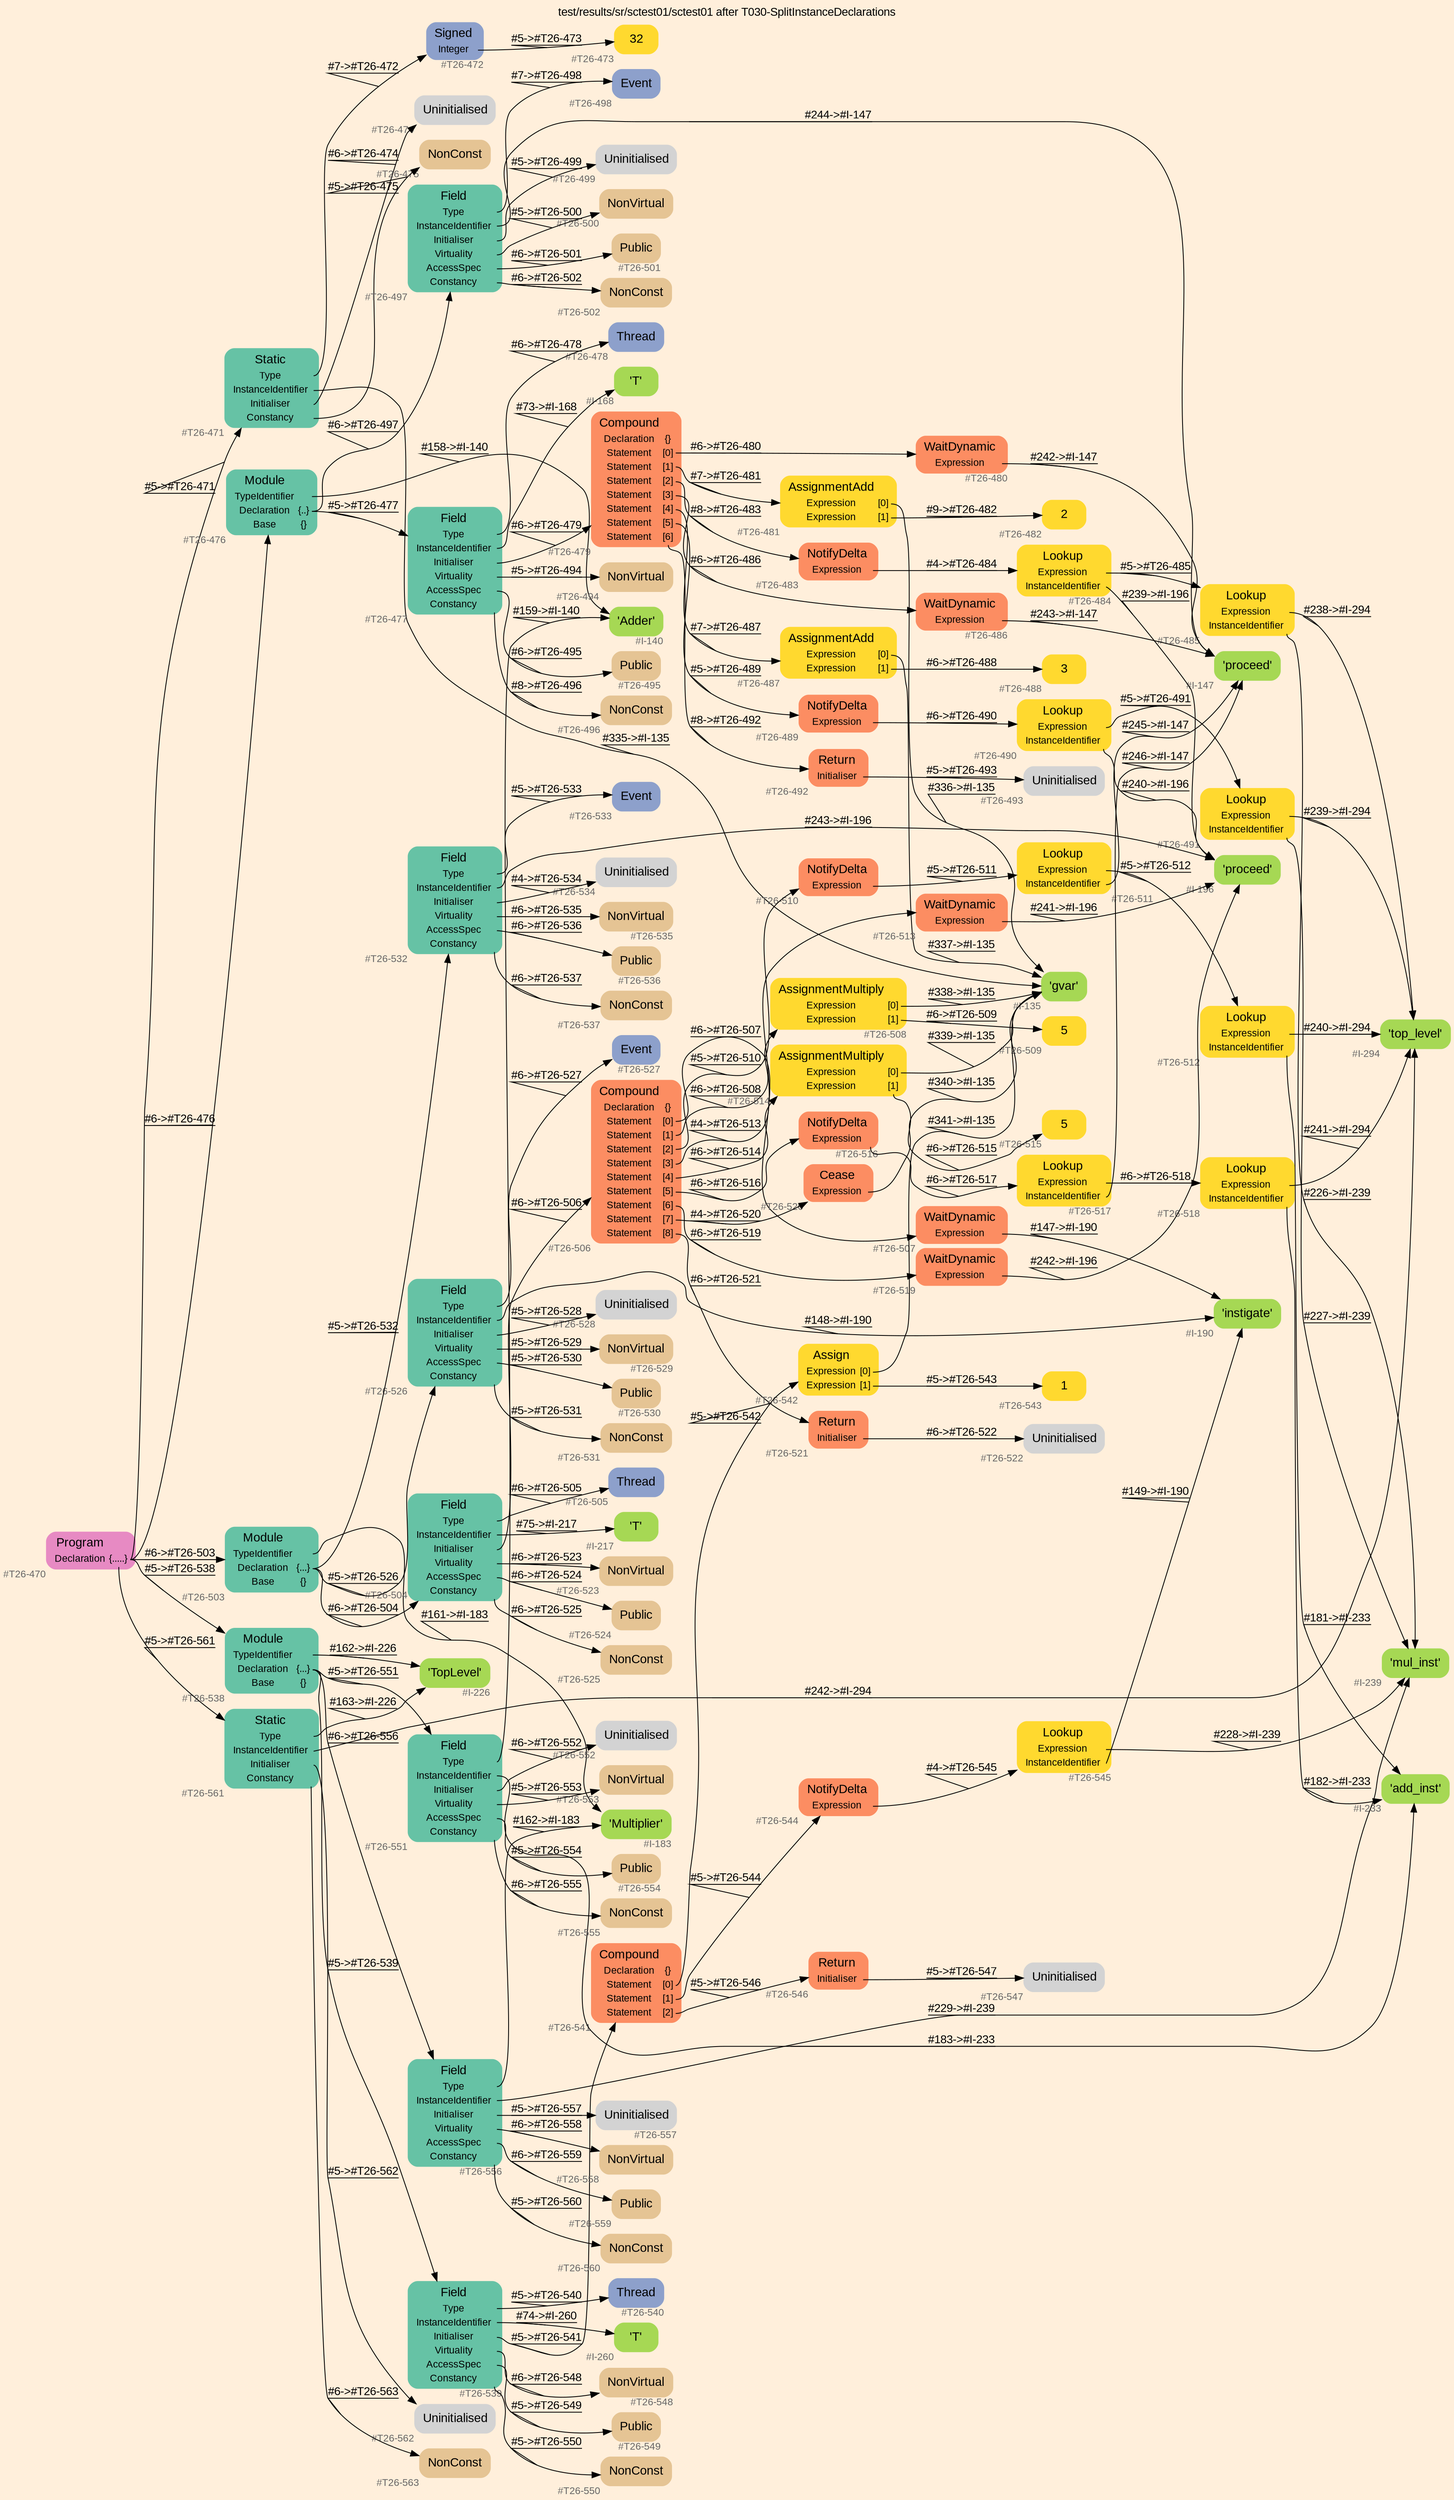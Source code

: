 digraph "test/results/sr/sctest01/sctest01 after T030-SplitInstanceDeclarations" {
label = "test/results/sr/sctest01/sctest01 after T030-SplitInstanceDeclarations"
labelloc = t
graph [
    rankdir = "LR"
    ranksep = 0.3
    bgcolor = antiquewhite1
    color = black
    fontcolor = black
    fontname = "Arial"
];
node [
    fontname = "Arial"
];
edge [
    fontname = "Arial"
];

// -------------------- node figure --------------------
// -------- block #T26-470 ----------
"#T26-470" [
    fillcolor = "/set28/4"
    xlabel = "#T26-470"
    fontsize = "12"
    fontcolor = grey40
    shape = "plaintext"
    label = <<TABLE BORDER="0" CELLBORDER="0" CELLSPACING="0">
     <TR><TD><FONT COLOR="black" POINT-SIZE="15">Program</FONT></TD></TR>
     <TR><TD><FONT COLOR="black" POINT-SIZE="12">Declaration</FONT></TD><TD PORT="port0"><FONT COLOR="black" POINT-SIZE="12">{.....}</FONT></TD></TR>
    </TABLE>>
    style = "rounded,filled"
];

// -------- block #T26-471 ----------
"#T26-471" [
    fillcolor = "/set28/1"
    xlabel = "#T26-471"
    fontsize = "12"
    fontcolor = grey40
    shape = "plaintext"
    label = <<TABLE BORDER="0" CELLBORDER="0" CELLSPACING="0">
     <TR><TD><FONT COLOR="black" POINT-SIZE="15">Static</FONT></TD></TR>
     <TR><TD><FONT COLOR="black" POINT-SIZE="12">Type</FONT></TD><TD PORT="port0"></TD></TR>
     <TR><TD><FONT COLOR="black" POINT-SIZE="12">InstanceIdentifier</FONT></TD><TD PORT="port1"></TD></TR>
     <TR><TD><FONT COLOR="black" POINT-SIZE="12">Initialiser</FONT></TD><TD PORT="port2"></TD></TR>
     <TR><TD><FONT COLOR="black" POINT-SIZE="12">Constancy</FONT></TD><TD PORT="port3"></TD></TR>
    </TABLE>>
    style = "rounded,filled"
];

// -------- block #T26-472 ----------
"#T26-472" [
    fillcolor = "/set28/3"
    xlabel = "#T26-472"
    fontsize = "12"
    fontcolor = grey40
    shape = "plaintext"
    label = <<TABLE BORDER="0" CELLBORDER="0" CELLSPACING="0">
     <TR><TD><FONT COLOR="black" POINT-SIZE="15">Signed</FONT></TD></TR>
     <TR><TD><FONT COLOR="black" POINT-SIZE="12">Integer</FONT></TD><TD PORT="port0"></TD></TR>
    </TABLE>>
    style = "rounded,filled"
];

// -------- block #T26-473 ----------
"#T26-473" [
    fillcolor = "/set28/6"
    xlabel = "#T26-473"
    fontsize = "12"
    fontcolor = grey40
    shape = "plaintext"
    label = <<TABLE BORDER="0" CELLBORDER="0" CELLSPACING="0">
     <TR><TD><FONT COLOR="black" POINT-SIZE="15">32</FONT></TD></TR>
    </TABLE>>
    style = "rounded,filled"
];

// -------- block #I-135 ----------
"#I-135" [
    fillcolor = "/set28/5"
    xlabel = "#I-135"
    fontsize = "12"
    fontcolor = grey40
    shape = "plaintext"
    label = <<TABLE BORDER="0" CELLBORDER="0" CELLSPACING="0">
     <TR><TD><FONT COLOR="black" POINT-SIZE="15">'gvar'</FONT></TD></TR>
    </TABLE>>
    style = "rounded,filled"
];

// -------- block #T26-474 ----------
"#T26-474" [
    xlabel = "#T26-474"
    fontsize = "12"
    fontcolor = grey40
    shape = "plaintext"
    label = <<TABLE BORDER="0" CELLBORDER="0" CELLSPACING="0">
     <TR><TD><FONT COLOR="black" POINT-SIZE="15">Uninitialised</FONT></TD></TR>
    </TABLE>>
    style = "rounded,filled"
];

// -------- block #T26-475 ----------
"#T26-475" [
    fillcolor = "/set28/7"
    xlabel = "#T26-475"
    fontsize = "12"
    fontcolor = grey40
    shape = "plaintext"
    label = <<TABLE BORDER="0" CELLBORDER="0" CELLSPACING="0">
     <TR><TD><FONT COLOR="black" POINT-SIZE="15">NonConst</FONT></TD></TR>
    </TABLE>>
    style = "rounded,filled"
];

// -------- block #T26-476 ----------
"#T26-476" [
    fillcolor = "/set28/1"
    xlabel = "#T26-476"
    fontsize = "12"
    fontcolor = grey40
    shape = "plaintext"
    label = <<TABLE BORDER="0" CELLBORDER="0" CELLSPACING="0">
     <TR><TD><FONT COLOR="black" POINT-SIZE="15">Module</FONT></TD></TR>
     <TR><TD><FONT COLOR="black" POINT-SIZE="12">TypeIdentifier</FONT></TD><TD PORT="port0"></TD></TR>
     <TR><TD><FONT COLOR="black" POINT-SIZE="12">Declaration</FONT></TD><TD PORT="port1"><FONT COLOR="black" POINT-SIZE="12">{..}</FONT></TD></TR>
     <TR><TD><FONT COLOR="black" POINT-SIZE="12">Base</FONT></TD><TD PORT="port2"><FONT COLOR="black" POINT-SIZE="12">{}</FONT></TD></TR>
    </TABLE>>
    style = "rounded,filled"
];

// -------- block #I-140 ----------
"#I-140" [
    fillcolor = "/set28/5"
    xlabel = "#I-140"
    fontsize = "12"
    fontcolor = grey40
    shape = "plaintext"
    label = <<TABLE BORDER="0" CELLBORDER="0" CELLSPACING="0">
     <TR><TD><FONT COLOR="black" POINT-SIZE="15">'Adder'</FONT></TD></TR>
    </TABLE>>
    style = "rounded,filled"
];

// -------- block #T26-477 ----------
"#T26-477" [
    fillcolor = "/set28/1"
    xlabel = "#T26-477"
    fontsize = "12"
    fontcolor = grey40
    shape = "plaintext"
    label = <<TABLE BORDER="0" CELLBORDER="0" CELLSPACING="0">
     <TR><TD><FONT COLOR="black" POINT-SIZE="15">Field</FONT></TD></TR>
     <TR><TD><FONT COLOR="black" POINT-SIZE="12">Type</FONT></TD><TD PORT="port0"></TD></TR>
     <TR><TD><FONT COLOR="black" POINT-SIZE="12">InstanceIdentifier</FONT></TD><TD PORT="port1"></TD></TR>
     <TR><TD><FONT COLOR="black" POINT-SIZE="12">Initialiser</FONT></TD><TD PORT="port2"></TD></TR>
     <TR><TD><FONT COLOR="black" POINT-SIZE="12">Virtuality</FONT></TD><TD PORT="port3"></TD></TR>
     <TR><TD><FONT COLOR="black" POINT-SIZE="12">AccessSpec</FONT></TD><TD PORT="port4"></TD></TR>
     <TR><TD><FONT COLOR="black" POINT-SIZE="12">Constancy</FONT></TD><TD PORT="port5"></TD></TR>
    </TABLE>>
    style = "rounded,filled"
];

// -------- block #T26-478 ----------
"#T26-478" [
    fillcolor = "/set28/3"
    xlabel = "#T26-478"
    fontsize = "12"
    fontcolor = grey40
    shape = "plaintext"
    label = <<TABLE BORDER="0" CELLBORDER="0" CELLSPACING="0">
     <TR><TD><FONT COLOR="black" POINT-SIZE="15">Thread</FONT></TD></TR>
    </TABLE>>
    style = "rounded,filled"
];

// -------- block #I-168 ----------
"#I-168" [
    fillcolor = "/set28/5"
    xlabel = "#I-168"
    fontsize = "12"
    fontcolor = grey40
    shape = "plaintext"
    label = <<TABLE BORDER="0" CELLBORDER="0" CELLSPACING="0">
     <TR><TD><FONT COLOR="black" POINT-SIZE="15">'T'</FONT></TD></TR>
    </TABLE>>
    style = "rounded,filled"
];

// -------- block #T26-479 ----------
"#T26-479" [
    fillcolor = "/set28/2"
    xlabel = "#T26-479"
    fontsize = "12"
    fontcolor = grey40
    shape = "plaintext"
    label = <<TABLE BORDER="0" CELLBORDER="0" CELLSPACING="0">
     <TR><TD><FONT COLOR="black" POINT-SIZE="15">Compound</FONT></TD></TR>
     <TR><TD><FONT COLOR="black" POINT-SIZE="12">Declaration</FONT></TD><TD PORT="port0"><FONT COLOR="black" POINT-SIZE="12">{}</FONT></TD></TR>
     <TR><TD><FONT COLOR="black" POINT-SIZE="12">Statement</FONT></TD><TD PORT="port1"><FONT COLOR="black" POINT-SIZE="12">[0]</FONT></TD></TR>
     <TR><TD><FONT COLOR="black" POINT-SIZE="12">Statement</FONT></TD><TD PORT="port2"><FONT COLOR="black" POINT-SIZE="12">[1]</FONT></TD></TR>
     <TR><TD><FONT COLOR="black" POINT-SIZE="12">Statement</FONT></TD><TD PORT="port3"><FONT COLOR="black" POINT-SIZE="12">[2]</FONT></TD></TR>
     <TR><TD><FONT COLOR="black" POINT-SIZE="12">Statement</FONT></TD><TD PORT="port4"><FONT COLOR="black" POINT-SIZE="12">[3]</FONT></TD></TR>
     <TR><TD><FONT COLOR="black" POINT-SIZE="12">Statement</FONT></TD><TD PORT="port5"><FONT COLOR="black" POINT-SIZE="12">[4]</FONT></TD></TR>
     <TR><TD><FONT COLOR="black" POINT-SIZE="12">Statement</FONT></TD><TD PORT="port6"><FONT COLOR="black" POINT-SIZE="12">[5]</FONT></TD></TR>
     <TR><TD><FONT COLOR="black" POINT-SIZE="12">Statement</FONT></TD><TD PORT="port7"><FONT COLOR="black" POINT-SIZE="12">[6]</FONT></TD></TR>
    </TABLE>>
    style = "rounded,filled"
];

// -------- block #T26-480 ----------
"#T26-480" [
    fillcolor = "/set28/2"
    xlabel = "#T26-480"
    fontsize = "12"
    fontcolor = grey40
    shape = "plaintext"
    label = <<TABLE BORDER="0" CELLBORDER="0" CELLSPACING="0">
     <TR><TD><FONT COLOR="black" POINT-SIZE="15">WaitDynamic</FONT></TD></TR>
     <TR><TD><FONT COLOR="black" POINT-SIZE="12">Expression</FONT></TD><TD PORT="port0"></TD></TR>
    </TABLE>>
    style = "rounded,filled"
];

// -------- block #I-147 ----------
"#I-147" [
    fillcolor = "/set28/5"
    xlabel = "#I-147"
    fontsize = "12"
    fontcolor = grey40
    shape = "plaintext"
    label = <<TABLE BORDER="0" CELLBORDER="0" CELLSPACING="0">
     <TR><TD><FONT COLOR="black" POINT-SIZE="15">'proceed'</FONT></TD></TR>
    </TABLE>>
    style = "rounded,filled"
];

// -------- block #T26-481 ----------
"#T26-481" [
    fillcolor = "/set28/6"
    xlabel = "#T26-481"
    fontsize = "12"
    fontcolor = grey40
    shape = "plaintext"
    label = <<TABLE BORDER="0" CELLBORDER="0" CELLSPACING="0">
     <TR><TD><FONT COLOR="black" POINT-SIZE="15">AssignmentAdd</FONT></TD></TR>
     <TR><TD><FONT COLOR="black" POINT-SIZE="12">Expression</FONT></TD><TD PORT="port0"><FONT COLOR="black" POINT-SIZE="12">[0]</FONT></TD></TR>
     <TR><TD><FONT COLOR="black" POINT-SIZE="12">Expression</FONT></TD><TD PORT="port1"><FONT COLOR="black" POINT-SIZE="12">[1]</FONT></TD></TR>
    </TABLE>>
    style = "rounded,filled"
];

// -------- block #T26-482 ----------
"#T26-482" [
    fillcolor = "/set28/6"
    xlabel = "#T26-482"
    fontsize = "12"
    fontcolor = grey40
    shape = "plaintext"
    label = <<TABLE BORDER="0" CELLBORDER="0" CELLSPACING="0">
     <TR><TD><FONT COLOR="black" POINT-SIZE="15">2</FONT></TD></TR>
    </TABLE>>
    style = "rounded,filled"
];

// -------- block #T26-483 ----------
"#T26-483" [
    fillcolor = "/set28/2"
    xlabel = "#T26-483"
    fontsize = "12"
    fontcolor = grey40
    shape = "plaintext"
    label = <<TABLE BORDER="0" CELLBORDER="0" CELLSPACING="0">
     <TR><TD><FONT COLOR="black" POINT-SIZE="15">NotifyDelta</FONT></TD></TR>
     <TR><TD><FONT COLOR="black" POINT-SIZE="12">Expression</FONT></TD><TD PORT="port0"></TD></TR>
    </TABLE>>
    style = "rounded,filled"
];

// -------- block #T26-484 ----------
"#T26-484" [
    fillcolor = "/set28/6"
    xlabel = "#T26-484"
    fontsize = "12"
    fontcolor = grey40
    shape = "plaintext"
    label = <<TABLE BORDER="0" CELLBORDER="0" CELLSPACING="0">
     <TR><TD><FONT COLOR="black" POINT-SIZE="15">Lookup</FONT></TD></TR>
     <TR><TD><FONT COLOR="black" POINT-SIZE="12">Expression</FONT></TD><TD PORT="port0"></TD></TR>
     <TR><TD><FONT COLOR="black" POINT-SIZE="12">InstanceIdentifier</FONT></TD><TD PORT="port1"></TD></TR>
    </TABLE>>
    style = "rounded,filled"
];

// -------- block #T26-485 ----------
"#T26-485" [
    fillcolor = "/set28/6"
    xlabel = "#T26-485"
    fontsize = "12"
    fontcolor = grey40
    shape = "plaintext"
    label = <<TABLE BORDER="0" CELLBORDER="0" CELLSPACING="0">
     <TR><TD><FONT COLOR="black" POINT-SIZE="15">Lookup</FONT></TD></TR>
     <TR><TD><FONT COLOR="black" POINT-SIZE="12">Expression</FONT></TD><TD PORT="port0"></TD></TR>
     <TR><TD><FONT COLOR="black" POINT-SIZE="12">InstanceIdentifier</FONT></TD><TD PORT="port1"></TD></TR>
    </TABLE>>
    style = "rounded,filled"
];

// -------- block #I-294 ----------
"#I-294" [
    fillcolor = "/set28/5"
    xlabel = "#I-294"
    fontsize = "12"
    fontcolor = grey40
    shape = "plaintext"
    label = <<TABLE BORDER="0" CELLBORDER="0" CELLSPACING="0">
     <TR><TD><FONT COLOR="black" POINT-SIZE="15">'top_level'</FONT></TD></TR>
    </TABLE>>
    style = "rounded,filled"
];

// -------- block #I-239 ----------
"#I-239" [
    fillcolor = "/set28/5"
    xlabel = "#I-239"
    fontsize = "12"
    fontcolor = grey40
    shape = "plaintext"
    label = <<TABLE BORDER="0" CELLBORDER="0" CELLSPACING="0">
     <TR><TD><FONT COLOR="black" POINT-SIZE="15">'mul_inst'</FONT></TD></TR>
    </TABLE>>
    style = "rounded,filled"
];

// -------- block #I-196 ----------
"#I-196" [
    fillcolor = "/set28/5"
    xlabel = "#I-196"
    fontsize = "12"
    fontcolor = grey40
    shape = "plaintext"
    label = <<TABLE BORDER="0" CELLBORDER="0" CELLSPACING="0">
     <TR><TD><FONT COLOR="black" POINT-SIZE="15">'proceed'</FONT></TD></TR>
    </TABLE>>
    style = "rounded,filled"
];

// -------- block #T26-486 ----------
"#T26-486" [
    fillcolor = "/set28/2"
    xlabel = "#T26-486"
    fontsize = "12"
    fontcolor = grey40
    shape = "plaintext"
    label = <<TABLE BORDER="0" CELLBORDER="0" CELLSPACING="0">
     <TR><TD><FONT COLOR="black" POINT-SIZE="15">WaitDynamic</FONT></TD></TR>
     <TR><TD><FONT COLOR="black" POINT-SIZE="12">Expression</FONT></TD><TD PORT="port0"></TD></TR>
    </TABLE>>
    style = "rounded,filled"
];

// -------- block #T26-487 ----------
"#T26-487" [
    fillcolor = "/set28/6"
    xlabel = "#T26-487"
    fontsize = "12"
    fontcolor = grey40
    shape = "plaintext"
    label = <<TABLE BORDER="0" CELLBORDER="0" CELLSPACING="0">
     <TR><TD><FONT COLOR="black" POINT-SIZE="15">AssignmentAdd</FONT></TD></TR>
     <TR><TD><FONT COLOR="black" POINT-SIZE="12">Expression</FONT></TD><TD PORT="port0"><FONT COLOR="black" POINT-SIZE="12">[0]</FONT></TD></TR>
     <TR><TD><FONT COLOR="black" POINT-SIZE="12">Expression</FONT></TD><TD PORT="port1"><FONT COLOR="black" POINT-SIZE="12">[1]</FONT></TD></TR>
    </TABLE>>
    style = "rounded,filled"
];

// -------- block #T26-488 ----------
"#T26-488" [
    fillcolor = "/set28/6"
    xlabel = "#T26-488"
    fontsize = "12"
    fontcolor = grey40
    shape = "plaintext"
    label = <<TABLE BORDER="0" CELLBORDER="0" CELLSPACING="0">
     <TR><TD><FONT COLOR="black" POINT-SIZE="15">3</FONT></TD></TR>
    </TABLE>>
    style = "rounded,filled"
];

// -------- block #T26-489 ----------
"#T26-489" [
    fillcolor = "/set28/2"
    xlabel = "#T26-489"
    fontsize = "12"
    fontcolor = grey40
    shape = "plaintext"
    label = <<TABLE BORDER="0" CELLBORDER="0" CELLSPACING="0">
     <TR><TD><FONT COLOR="black" POINT-SIZE="15">NotifyDelta</FONT></TD></TR>
     <TR><TD><FONT COLOR="black" POINT-SIZE="12">Expression</FONT></TD><TD PORT="port0"></TD></TR>
    </TABLE>>
    style = "rounded,filled"
];

// -------- block #T26-490 ----------
"#T26-490" [
    fillcolor = "/set28/6"
    xlabel = "#T26-490"
    fontsize = "12"
    fontcolor = grey40
    shape = "plaintext"
    label = <<TABLE BORDER="0" CELLBORDER="0" CELLSPACING="0">
     <TR><TD><FONT COLOR="black" POINT-SIZE="15">Lookup</FONT></TD></TR>
     <TR><TD><FONT COLOR="black" POINT-SIZE="12">Expression</FONT></TD><TD PORT="port0"></TD></TR>
     <TR><TD><FONT COLOR="black" POINT-SIZE="12">InstanceIdentifier</FONT></TD><TD PORT="port1"></TD></TR>
    </TABLE>>
    style = "rounded,filled"
];

// -------- block #T26-491 ----------
"#T26-491" [
    fillcolor = "/set28/6"
    xlabel = "#T26-491"
    fontsize = "12"
    fontcolor = grey40
    shape = "plaintext"
    label = <<TABLE BORDER="0" CELLBORDER="0" CELLSPACING="0">
     <TR><TD><FONT COLOR="black" POINT-SIZE="15">Lookup</FONT></TD></TR>
     <TR><TD><FONT COLOR="black" POINT-SIZE="12">Expression</FONT></TD><TD PORT="port0"></TD></TR>
     <TR><TD><FONT COLOR="black" POINT-SIZE="12">InstanceIdentifier</FONT></TD><TD PORT="port1"></TD></TR>
    </TABLE>>
    style = "rounded,filled"
];

// -------- block #T26-492 ----------
"#T26-492" [
    fillcolor = "/set28/2"
    xlabel = "#T26-492"
    fontsize = "12"
    fontcolor = grey40
    shape = "plaintext"
    label = <<TABLE BORDER="0" CELLBORDER="0" CELLSPACING="0">
     <TR><TD><FONT COLOR="black" POINT-SIZE="15">Return</FONT></TD></TR>
     <TR><TD><FONT COLOR="black" POINT-SIZE="12">Initialiser</FONT></TD><TD PORT="port0"></TD></TR>
    </TABLE>>
    style = "rounded,filled"
];

// -------- block #T26-493 ----------
"#T26-493" [
    xlabel = "#T26-493"
    fontsize = "12"
    fontcolor = grey40
    shape = "plaintext"
    label = <<TABLE BORDER="0" CELLBORDER="0" CELLSPACING="0">
     <TR><TD><FONT COLOR="black" POINT-SIZE="15">Uninitialised</FONT></TD></TR>
    </TABLE>>
    style = "rounded,filled"
];

// -------- block #T26-494 ----------
"#T26-494" [
    fillcolor = "/set28/7"
    xlabel = "#T26-494"
    fontsize = "12"
    fontcolor = grey40
    shape = "plaintext"
    label = <<TABLE BORDER="0" CELLBORDER="0" CELLSPACING="0">
     <TR><TD><FONT COLOR="black" POINT-SIZE="15">NonVirtual</FONT></TD></TR>
    </TABLE>>
    style = "rounded,filled"
];

// -------- block #T26-495 ----------
"#T26-495" [
    fillcolor = "/set28/7"
    xlabel = "#T26-495"
    fontsize = "12"
    fontcolor = grey40
    shape = "plaintext"
    label = <<TABLE BORDER="0" CELLBORDER="0" CELLSPACING="0">
     <TR><TD><FONT COLOR="black" POINT-SIZE="15">Public</FONT></TD></TR>
    </TABLE>>
    style = "rounded,filled"
];

// -------- block #T26-496 ----------
"#T26-496" [
    fillcolor = "/set28/7"
    xlabel = "#T26-496"
    fontsize = "12"
    fontcolor = grey40
    shape = "plaintext"
    label = <<TABLE BORDER="0" CELLBORDER="0" CELLSPACING="0">
     <TR><TD><FONT COLOR="black" POINT-SIZE="15">NonConst</FONT></TD></TR>
    </TABLE>>
    style = "rounded,filled"
];

// -------- block #T26-497 ----------
"#T26-497" [
    fillcolor = "/set28/1"
    xlabel = "#T26-497"
    fontsize = "12"
    fontcolor = grey40
    shape = "plaintext"
    label = <<TABLE BORDER="0" CELLBORDER="0" CELLSPACING="0">
     <TR><TD><FONT COLOR="black" POINT-SIZE="15">Field</FONT></TD></TR>
     <TR><TD><FONT COLOR="black" POINT-SIZE="12">Type</FONT></TD><TD PORT="port0"></TD></TR>
     <TR><TD><FONT COLOR="black" POINT-SIZE="12">InstanceIdentifier</FONT></TD><TD PORT="port1"></TD></TR>
     <TR><TD><FONT COLOR="black" POINT-SIZE="12">Initialiser</FONT></TD><TD PORT="port2"></TD></TR>
     <TR><TD><FONT COLOR="black" POINT-SIZE="12">Virtuality</FONT></TD><TD PORT="port3"></TD></TR>
     <TR><TD><FONT COLOR="black" POINT-SIZE="12">AccessSpec</FONT></TD><TD PORT="port4"></TD></TR>
     <TR><TD><FONT COLOR="black" POINT-SIZE="12">Constancy</FONT></TD><TD PORT="port5"></TD></TR>
    </TABLE>>
    style = "rounded,filled"
];

// -------- block #T26-498 ----------
"#T26-498" [
    fillcolor = "/set28/3"
    xlabel = "#T26-498"
    fontsize = "12"
    fontcolor = grey40
    shape = "plaintext"
    label = <<TABLE BORDER="0" CELLBORDER="0" CELLSPACING="0">
     <TR><TD><FONT COLOR="black" POINT-SIZE="15">Event</FONT></TD></TR>
    </TABLE>>
    style = "rounded,filled"
];

// -------- block #T26-499 ----------
"#T26-499" [
    xlabel = "#T26-499"
    fontsize = "12"
    fontcolor = grey40
    shape = "plaintext"
    label = <<TABLE BORDER="0" CELLBORDER="0" CELLSPACING="0">
     <TR><TD><FONT COLOR="black" POINT-SIZE="15">Uninitialised</FONT></TD></TR>
    </TABLE>>
    style = "rounded,filled"
];

// -------- block #T26-500 ----------
"#T26-500" [
    fillcolor = "/set28/7"
    xlabel = "#T26-500"
    fontsize = "12"
    fontcolor = grey40
    shape = "plaintext"
    label = <<TABLE BORDER="0" CELLBORDER="0" CELLSPACING="0">
     <TR><TD><FONT COLOR="black" POINT-SIZE="15">NonVirtual</FONT></TD></TR>
    </TABLE>>
    style = "rounded,filled"
];

// -------- block #T26-501 ----------
"#T26-501" [
    fillcolor = "/set28/7"
    xlabel = "#T26-501"
    fontsize = "12"
    fontcolor = grey40
    shape = "plaintext"
    label = <<TABLE BORDER="0" CELLBORDER="0" CELLSPACING="0">
     <TR><TD><FONT COLOR="black" POINT-SIZE="15">Public</FONT></TD></TR>
    </TABLE>>
    style = "rounded,filled"
];

// -------- block #T26-502 ----------
"#T26-502" [
    fillcolor = "/set28/7"
    xlabel = "#T26-502"
    fontsize = "12"
    fontcolor = grey40
    shape = "plaintext"
    label = <<TABLE BORDER="0" CELLBORDER="0" CELLSPACING="0">
     <TR><TD><FONT COLOR="black" POINT-SIZE="15">NonConst</FONT></TD></TR>
    </TABLE>>
    style = "rounded,filled"
];

// -------- block #T26-503 ----------
"#T26-503" [
    fillcolor = "/set28/1"
    xlabel = "#T26-503"
    fontsize = "12"
    fontcolor = grey40
    shape = "plaintext"
    label = <<TABLE BORDER="0" CELLBORDER="0" CELLSPACING="0">
     <TR><TD><FONT COLOR="black" POINT-SIZE="15">Module</FONT></TD></TR>
     <TR><TD><FONT COLOR="black" POINT-SIZE="12">TypeIdentifier</FONT></TD><TD PORT="port0"></TD></TR>
     <TR><TD><FONT COLOR="black" POINT-SIZE="12">Declaration</FONT></TD><TD PORT="port1"><FONT COLOR="black" POINT-SIZE="12">{...}</FONT></TD></TR>
     <TR><TD><FONT COLOR="black" POINT-SIZE="12">Base</FONT></TD><TD PORT="port2"><FONT COLOR="black" POINT-SIZE="12">{}</FONT></TD></TR>
    </TABLE>>
    style = "rounded,filled"
];

// -------- block #I-183 ----------
"#I-183" [
    fillcolor = "/set28/5"
    xlabel = "#I-183"
    fontsize = "12"
    fontcolor = grey40
    shape = "plaintext"
    label = <<TABLE BORDER="0" CELLBORDER="0" CELLSPACING="0">
     <TR><TD><FONT COLOR="black" POINT-SIZE="15">'Multiplier'</FONT></TD></TR>
    </TABLE>>
    style = "rounded,filled"
];

// -------- block #T26-504 ----------
"#T26-504" [
    fillcolor = "/set28/1"
    xlabel = "#T26-504"
    fontsize = "12"
    fontcolor = grey40
    shape = "plaintext"
    label = <<TABLE BORDER="0" CELLBORDER="0" CELLSPACING="0">
     <TR><TD><FONT COLOR="black" POINT-SIZE="15">Field</FONT></TD></TR>
     <TR><TD><FONT COLOR="black" POINT-SIZE="12">Type</FONT></TD><TD PORT="port0"></TD></TR>
     <TR><TD><FONT COLOR="black" POINT-SIZE="12">InstanceIdentifier</FONT></TD><TD PORT="port1"></TD></TR>
     <TR><TD><FONT COLOR="black" POINT-SIZE="12">Initialiser</FONT></TD><TD PORT="port2"></TD></TR>
     <TR><TD><FONT COLOR="black" POINT-SIZE="12">Virtuality</FONT></TD><TD PORT="port3"></TD></TR>
     <TR><TD><FONT COLOR="black" POINT-SIZE="12">AccessSpec</FONT></TD><TD PORT="port4"></TD></TR>
     <TR><TD><FONT COLOR="black" POINT-SIZE="12">Constancy</FONT></TD><TD PORT="port5"></TD></TR>
    </TABLE>>
    style = "rounded,filled"
];

// -------- block #T26-505 ----------
"#T26-505" [
    fillcolor = "/set28/3"
    xlabel = "#T26-505"
    fontsize = "12"
    fontcolor = grey40
    shape = "plaintext"
    label = <<TABLE BORDER="0" CELLBORDER="0" CELLSPACING="0">
     <TR><TD><FONT COLOR="black" POINT-SIZE="15">Thread</FONT></TD></TR>
    </TABLE>>
    style = "rounded,filled"
];

// -------- block #I-217 ----------
"#I-217" [
    fillcolor = "/set28/5"
    xlabel = "#I-217"
    fontsize = "12"
    fontcolor = grey40
    shape = "plaintext"
    label = <<TABLE BORDER="0" CELLBORDER="0" CELLSPACING="0">
     <TR><TD><FONT COLOR="black" POINT-SIZE="15">'T'</FONT></TD></TR>
    </TABLE>>
    style = "rounded,filled"
];

// -------- block #T26-506 ----------
"#T26-506" [
    fillcolor = "/set28/2"
    xlabel = "#T26-506"
    fontsize = "12"
    fontcolor = grey40
    shape = "plaintext"
    label = <<TABLE BORDER="0" CELLBORDER="0" CELLSPACING="0">
     <TR><TD><FONT COLOR="black" POINT-SIZE="15">Compound</FONT></TD></TR>
     <TR><TD><FONT COLOR="black" POINT-SIZE="12">Declaration</FONT></TD><TD PORT="port0"><FONT COLOR="black" POINT-SIZE="12">{}</FONT></TD></TR>
     <TR><TD><FONT COLOR="black" POINT-SIZE="12">Statement</FONT></TD><TD PORT="port1"><FONT COLOR="black" POINT-SIZE="12">[0]</FONT></TD></TR>
     <TR><TD><FONT COLOR="black" POINT-SIZE="12">Statement</FONT></TD><TD PORT="port2"><FONT COLOR="black" POINT-SIZE="12">[1]</FONT></TD></TR>
     <TR><TD><FONT COLOR="black" POINT-SIZE="12">Statement</FONT></TD><TD PORT="port3"><FONT COLOR="black" POINT-SIZE="12">[2]</FONT></TD></TR>
     <TR><TD><FONT COLOR="black" POINT-SIZE="12">Statement</FONT></TD><TD PORT="port4"><FONT COLOR="black" POINT-SIZE="12">[3]</FONT></TD></TR>
     <TR><TD><FONT COLOR="black" POINT-SIZE="12">Statement</FONT></TD><TD PORT="port5"><FONT COLOR="black" POINT-SIZE="12">[4]</FONT></TD></TR>
     <TR><TD><FONT COLOR="black" POINT-SIZE="12">Statement</FONT></TD><TD PORT="port6"><FONT COLOR="black" POINT-SIZE="12">[5]</FONT></TD></TR>
     <TR><TD><FONT COLOR="black" POINT-SIZE="12">Statement</FONT></TD><TD PORT="port7"><FONT COLOR="black" POINT-SIZE="12">[6]</FONT></TD></TR>
     <TR><TD><FONT COLOR="black" POINT-SIZE="12">Statement</FONT></TD><TD PORT="port8"><FONT COLOR="black" POINT-SIZE="12">[7]</FONT></TD></TR>
     <TR><TD><FONT COLOR="black" POINT-SIZE="12">Statement</FONT></TD><TD PORT="port9"><FONT COLOR="black" POINT-SIZE="12">[8]</FONT></TD></TR>
    </TABLE>>
    style = "rounded,filled"
];

// -------- block #T26-507 ----------
"#T26-507" [
    fillcolor = "/set28/2"
    xlabel = "#T26-507"
    fontsize = "12"
    fontcolor = grey40
    shape = "plaintext"
    label = <<TABLE BORDER="0" CELLBORDER="0" CELLSPACING="0">
     <TR><TD><FONT COLOR="black" POINT-SIZE="15">WaitDynamic</FONT></TD></TR>
     <TR><TD><FONT COLOR="black" POINT-SIZE="12">Expression</FONT></TD><TD PORT="port0"></TD></TR>
    </TABLE>>
    style = "rounded,filled"
];

// -------- block #I-190 ----------
"#I-190" [
    fillcolor = "/set28/5"
    xlabel = "#I-190"
    fontsize = "12"
    fontcolor = grey40
    shape = "plaintext"
    label = <<TABLE BORDER="0" CELLBORDER="0" CELLSPACING="0">
     <TR><TD><FONT COLOR="black" POINT-SIZE="15">'instigate'</FONT></TD></TR>
    </TABLE>>
    style = "rounded,filled"
];

// -------- block #T26-508 ----------
"#T26-508" [
    fillcolor = "/set28/6"
    xlabel = "#T26-508"
    fontsize = "12"
    fontcolor = grey40
    shape = "plaintext"
    label = <<TABLE BORDER="0" CELLBORDER="0" CELLSPACING="0">
     <TR><TD><FONT COLOR="black" POINT-SIZE="15">AssignmentMultiply</FONT></TD></TR>
     <TR><TD><FONT COLOR="black" POINT-SIZE="12">Expression</FONT></TD><TD PORT="port0"><FONT COLOR="black" POINT-SIZE="12">[0]</FONT></TD></TR>
     <TR><TD><FONT COLOR="black" POINT-SIZE="12">Expression</FONT></TD><TD PORT="port1"><FONT COLOR="black" POINT-SIZE="12">[1]</FONT></TD></TR>
    </TABLE>>
    style = "rounded,filled"
];

// -------- block #T26-509 ----------
"#T26-509" [
    fillcolor = "/set28/6"
    xlabel = "#T26-509"
    fontsize = "12"
    fontcolor = grey40
    shape = "plaintext"
    label = <<TABLE BORDER="0" CELLBORDER="0" CELLSPACING="0">
     <TR><TD><FONT COLOR="black" POINT-SIZE="15">5</FONT></TD></TR>
    </TABLE>>
    style = "rounded,filled"
];

// -------- block #T26-510 ----------
"#T26-510" [
    fillcolor = "/set28/2"
    xlabel = "#T26-510"
    fontsize = "12"
    fontcolor = grey40
    shape = "plaintext"
    label = <<TABLE BORDER="0" CELLBORDER="0" CELLSPACING="0">
     <TR><TD><FONT COLOR="black" POINT-SIZE="15">NotifyDelta</FONT></TD></TR>
     <TR><TD><FONT COLOR="black" POINT-SIZE="12">Expression</FONT></TD><TD PORT="port0"></TD></TR>
    </TABLE>>
    style = "rounded,filled"
];

// -------- block #T26-511 ----------
"#T26-511" [
    fillcolor = "/set28/6"
    xlabel = "#T26-511"
    fontsize = "12"
    fontcolor = grey40
    shape = "plaintext"
    label = <<TABLE BORDER="0" CELLBORDER="0" CELLSPACING="0">
     <TR><TD><FONT COLOR="black" POINT-SIZE="15">Lookup</FONT></TD></TR>
     <TR><TD><FONT COLOR="black" POINT-SIZE="12">Expression</FONT></TD><TD PORT="port0"></TD></TR>
     <TR><TD><FONT COLOR="black" POINT-SIZE="12">InstanceIdentifier</FONT></TD><TD PORT="port1"></TD></TR>
    </TABLE>>
    style = "rounded,filled"
];

// -------- block #T26-512 ----------
"#T26-512" [
    fillcolor = "/set28/6"
    xlabel = "#T26-512"
    fontsize = "12"
    fontcolor = grey40
    shape = "plaintext"
    label = <<TABLE BORDER="0" CELLBORDER="0" CELLSPACING="0">
     <TR><TD><FONT COLOR="black" POINT-SIZE="15">Lookup</FONT></TD></TR>
     <TR><TD><FONT COLOR="black" POINT-SIZE="12">Expression</FONT></TD><TD PORT="port0"></TD></TR>
     <TR><TD><FONT COLOR="black" POINT-SIZE="12">InstanceIdentifier</FONT></TD><TD PORT="port1"></TD></TR>
    </TABLE>>
    style = "rounded,filled"
];

// -------- block #I-233 ----------
"#I-233" [
    fillcolor = "/set28/5"
    xlabel = "#I-233"
    fontsize = "12"
    fontcolor = grey40
    shape = "plaintext"
    label = <<TABLE BORDER="0" CELLBORDER="0" CELLSPACING="0">
     <TR><TD><FONT COLOR="black" POINT-SIZE="15">'add_inst'</FONT></TD></TR>
    </TABLE>>
    style = "rounded,filled"
];

// -------- block #T26-513 ----------
"#T26-513" [
    fillcolor = "/set28/2"
    xlabel = "#T26-513"
    fontsize = "12"
    fontcolor = grey40
    shape = "plaintext"
    label = <<TABLE BORDER="0" CELLBORDER="0" CELLSPACING="0">
     <TR><TD><FONT COLOR="black" POINT-SIZE="15">WaitDynamic</FONT></TD></TR>
     <TR><TD><FONT COLOR="black" POINT-SIZE="12">Expression</FONT></TD><TD PORT="port0"></TD></TR>
    </TABLE>>
    style = "rounded,filled"
];

// -------- block #T26-514 ----------
"#T26-514" [
    fillcolor = "/set28/6"
    xlabel = "#T26-514"
    fontsize = "12"
    fontcolor = grey40
    shape = "plaintext"
    label = <<TABLE BORDER="0" CELLBORDER="0" CELLSPACING="0">
     <TR><TD><FONT COLOR="black" POINT-SIZE="15">AssignmentMultiply</FONT></TD></TR>
     <TR><TD><FONT COLOR="black" POINT-SIZE="12">Expression</FONT></TD><TD PORT="port0"><FONT COLOR="black" POINT-SIZE="12">[0]</FONT></TD></TR>
     <TR><TD><FONT COLOR="black" POINT-SIZE="12">Expression</FONT></TD><TD PORT="port1"><FONT COLOR="black" POINT-SIZE="12">[1]</FONT></TD></TR>
    </TABLE>>
    style = "rounded,filled"
];

// -------- block #T26-515 ----------
"#T26-515" [
    fillcolor = "/set28/6"
    xlabel = "#T26-515"
    fontsize = "12"
    fontcolor = grey40
    shape = "plaintext"
    label = <<TABLE BORDER="0" CELLBORDER="0" CELLSPACING="0">
     <TR><TD><FONT COLOR="black" POINT-SIZE="15">5</FONT></TD></TR>
    </TABLE>>
    style = "rounded,filled"
];

// -------- block #T26-516 ----------
"#T26-516" [
    fillcolor = "/set28/2"
    xlabel = "#T26-516"
    fontsize = "12"
    fontcolor = grey40
    shape = "plaintext"
    label = <<TABLE BORDER="0" CELLBORDER="0" CELLSPACING="0">
     <TR><TD><FONT COLOR="black" POINT-SIZE="15">NotifyDelta</FONT></TD></TR>
     <TR><TD><FONT COLOR="black" POINT-SIZE="12">Expression</FONT></TD><TD PORT="port0"></TD></TR>
    </TABLE>>
    style = "rounded,filled"
];

// -------- block #T26-517 ----------
"#T26-517" [
    fillcolor = "/set28/6"
    xlabel = "#T26-517"
    fontsize = "12"
    fontcolor = grey40
    shape = "plaintext"
    label = <<TABLE BORDER="0" CELLBORDER="0" CELLSPACING="0">
     <TR><TD><FONT COLOR="black" POINT-SIZE="15">Lookup</FONT></TD></TR>
     <TR><TD><FONT COLOR="black" POINT-SIZE="12">Expression</FONT></TD><TD PORT="port0"></TD></TR>
     <TR><TD><FONT COLOR="black" POINT-SIZE="12">InstanceIdentifier</FONT></TD><TD PORT="port1"></TD></TR>
    </TABLE>>
    style = "rounded,filled"
];

// -------- block #T26-518 ----------
"#T26-518" [
    fillcolor = "/set28/6"
    xlabel = "#T26-518"
    fontsize = "12"
    fontcolor = grey40
    shape = "plaintext"
    label = <<TABLE BORDER="0" CELLBORDER="0" CELLSPACING="0">
     <TR><TD><FONT COLOR="black" POINT-SIZE="15">Lookup</FONT></TD></TR>
     <TR><TD><FONT COLOR="black" POINT-SIZE="12">Expression</FONT></TD><TD PORT="port0"></TD></TR>
     <TR><TD><FONT COLOR="black" POINT-SIZE="12">InstanceIdentifier</FONT></TD><TD PORT="port1"></TD></TR>
    </TABLE>>
    style = "rounded,filled"
];

// -------- block #T26-519 ----------
"#T26-519" [
    fillcolor = "/set28/2"
    xlabel = "#T26-519"
    fontsize = "12"
    fontcolor = grey40
    shape = "plaintext"
    label = <<TABLE BORDER="0" CELLBORDER="0" CELLSPACING="0">
     <TR><TD><FONT COLOR="black" POINT-SIZE="15">WaitDynamic</FONT></TD></TR>
     <TR><TD><FONT COLOR="black" POINT-SIZE="12">Expression</FONT></TD><TD PORT="port0"></TD></TR>
    </TABLE>>
    style = "rounded,filled"
];

// -------- block #T26-520 ----------
"#T26-520" [
    fillcolor = "/set28/2"
    xlabel = "#T26-520"
    fontsize = "12"
    fontcolor = grey40
    shape = "plaintext"
    label = <<TABLE BORDER="0" CELLBORDER="0" CELLSPACING="0">
     <TR><TD><FONT COLOR="black" POINT-SIZE="15">Cease</FONT></TD></TR>
     <TR><TD><FONT COLOR="black" POINT-SIZE="12">Expression</FONT></TD><TD PORT="port0"></TD></TR>
    </TABLE>>
    style = "rounded,filled"
];

// -------- block #T26-521 ----------
"#T26-521" [
    fillcolor = "/set28/2"
    xlabel = "#T26-521"
    fontsize = "12"
    fontcolor = grey40
    shape = "plaintext"
    label = <<TABLE BORDER="0" CELLBORDER="0" CELLSPACING="0">
     <TR><TD><FONT COLOR="black" POINT-SIZE="15">Return</FONT></TD></TR>
     <TR><TD><FONT COLOR="black" POINT-SIZE="12">Initialiser</FONT></TD><TD PORT="port0"></TD></TR>
    </TABLE>>
    style = "rounded,filled"
];

// -------- block #T26-522 ----------
"#T26-522" [
    xlabel = "#T26-522"
    fontsize = "12"
    fontcolor = grey40
    shape = "plaintext"
    label = <<TABLE BORDER="0" CELLBORDER="0" CELLSPACING="0">
     <TR><TD><FONT COLOR="black" POINT-SIZE="15">Uninitialised</FONT></TD></TR>
    </TABLE>>
    style = "rounded,filled"
];

// -------- block #T26-523 ----------
"#T26-523" [
    fillcolor = "/set28/7"
    xlabel = "#T26-523"
    fontsize = "12"
    fontcolor = grey40
    shape = "plaintext"
    label = <<TABLE BORDER="0" CELLBORDER="0" CELLSPACING="0">
     <TR><TD><FONT COLOR="black" POINT-SIZE="15">NonVirtual</FONT></TD></TR>
    </TABLE>>
    style = "rounded,filled"
];

// -------- block #T26-524 ----------
"#T26-524" [
    fillcolor = "/set28/7"
    xlabel = "#T26-524"
    fontsize = "12"
    fontcolor = grey40
    shape = "plaintext"
    label = <<TABLE BORDER="0" CELLBORDER="0" CELLSPACING="0">
     <TR><TD><FONT COLOR="black" POINT-SIZE="15">Public</FONT></TD></TR>
    </TABLE>>
    style = "rounded,filled"
];

// -------- block #T26-525 ----------
"#T26-525" [
    fillcolor = "/set28/7"
    xlabel = "#T26-525"
    fontsize = "12"
    fontcolor = grey40
    shape = "plaintext"
    label = <<TABLE BORDER="0" CELLBORDER="0" CELLSPACING="0">
     <TR><TD><FONT COLOR="black" POINT-SIZE="15">NonConst</FONT></TD></TR>
    </TABLE>>
    style = "rounded,filled"
];

// -------- block #T26-526 ----------
"#T26-526" [
    fillcolor = "/set28/1"
    xlabel = "#T26-526"
    fontsize = "12"
    fontcolor = grey40
    shape = "plaintext"
    label = <<TABLE BORDER="0" CELLBORDER="0" CELLSPACING="0">
     <TR><TD><FONT COLOR="black" POINT-SIZE="15">Field</FONT></TD></TR>
     <TR><TD><FONT COLOR="black" POINT-SIZE="12">Type</FONT></TD><TD PORT="port0"></TD></TR>
     <TR><TD><FONT COLOR="black" POINT-SIZE="12">InstanceIdentifier</FONT></TD><TD PORT="port1"></TD></TR>
     <TR><TD><FONT COLOR="black" POINT-SIZE="12">Initialiser</FONT></TD><TD PORT="port2"></TD></TR>
     <TR><TD><FONT COLOR="black" POINT-SIZE="12">Virtuality</FONT></TD><TD PORT="port3"></TD></TR>
     <TR><TD><FONT COLOR="black" POINT-SIZE="12">AccessSpec</FONT></TD><TD PORT="port4"></TD></TR>
     <TR><TD><FONT COLOR="black" POINT-SIZE="12">Constancy</FONT></TD><TD PORT="port5"></TD></TR>
    </TABLE>>
    style = "rounded,filled"
];

// -------- block #T26-527 ----------
"#T26-527" [
    fillcolor = "/set28/3"
    xlabel = "#T26-527"
    fontsize = "12"
    fontcolor = grey40
    shape = "plaintext"
    label = <<TABLE BORDER="0" CELLBORDER="0" CELLSPACING="0">
     <TR><TD><FONT COLOR="black" POINT-SIZE="15">Event</FONT></TD></TR>
    </TABLE>>
    style = "rounded,filled"
];

// -------- block #T26-528 ----------
"#T26-528" [
    xlabel = "#T26-528"
    fontsize = "12"
    fontcolor = grey40
    shape = "plaintext"
    label = <<TABLE BORDER="0" CELLBORDER="0" CELLSPACING="0">
     <TR><TD><FONT COLOR="black" POINT-SIZE="15">Uninitialised</FONT></TD></TR>
    </TABLE>>
    style = "rounded,filled"
];

// -------- block #T26-529 ----------
"#T26-529" [
    fillcolor = "/set28/7"
    xlabel = "#T26-529"
    fontsize = "12"
    fontcolor = grey40
    shape = "plaintext"
    label = <<TABLE BORDER="0" CELLBORDER="0" CELLSPACING="0">
     <TR><TD><FONT COLOR="black" POINT-SIZE="15">NonVirtual</FONT></TD></TR>
    </TABLE>>
    style = "rounded,filled"
];

// -------- block #T26-530 ----------
"#T26-530" [
    fillcolor = "/set28/7"
    xlabel = "#T26-530"
    fontsize = "12"
    fontcolor = grey40
    shape = "plaintext"
    label = <<TABLE BORDER="0" CELLBORDER="0" CELLSPACING="0">
     <TR><TD><FONT COLOR="black" POINT-SIZE="15">Public</FONT></TD></TR>
    </TABLE>>
    style = "rounded,filled"
];

// -------- block #T26-531 ----------
"#T26-531" [
    fillcolor = "/set28/7"
    xlabel = "#T26-531"
    fontsize = "12"
    fontcolor = grey40
    shape = "plaintext"
    label = <<TABLE BORDER="0" CELLBORDER="0" CELLSPACING="0">
     <TR><TD><FONT COLOR="black" POINT-SIZE="15">NonConst</FONT></TD></TR>
    </TABLE>>
    style = "rounded,filled"
];

// -------- block #T26-532 ----------
"#T26-532" [
    fillcolor = "/set28/1"
    xlabel = "#T26-532"
    fontsize = "12"
    fontcolor = grey40
    shape = "plaintext"
    label = <<TABLE BORDER="0" CELLBORDER="0" CELLSPACING="0">
     <TR><TD><FONT COLOR="black" POINT-SIZE="15">Field</FONT></TD></TR>
     <TR><TD><FONT COLOR="black" POINT-SIZE="12">Type</FONT></TD><TD PORT="port0"></TD></TR>
     <TR><TD><FONT COLOR="black" POINT-SIZE="12">InstanceIdentifier</FONT></TD><TD PORT="port1"></TD></TR>
     <TR><TD><FONT COLOR="black" POINT-SIZE="12">Initialiser</FONT></TD><TD PORT="port2"></TD></TR>
     <TR><TD><FONT COLOR="black" POINT-SIZE="12">Virtuality</FONT></TD><TD PORT="port3"></TD></TR>
     <TR><TD><FONT COLOR="black" POINT-SIZE="12">AccessSpec</FONT></TD><TD PORT="port4"></TD></TR>
     <TR><TD><FONT COLOR="black" POINT-SIZE="12">Constancy</FONT></TD><TD PORT="port5"></TD></TR>
    </TABLE>>
    style = "rounded,filled"
];

// -------- block #T26-533 ----------
"#T26-533" [
    fillcolor = "/set28/3"
    xlabel = "#T26-533"
    fontsize = "12"
    fontcolor = grey40
    shape = "plaintext"
    label = <<TABLE BORDER="0" CELLBORDER="0" CELLSPACING="0">
     <TR><TD><FONT COLOR="black" POINT-SIZE="15">Event</FONT></TD></TR>
    </TABLE>>
    style = "rounded,filled"
];

// -------- block #T26-534 ----------
"#T26-534" [
    xlabel = "#T26-534"
    fontsize = "12"
    fontcolor = grey40
    shape = "plaintext"
    label = <<TABLE BORDER="0" CELLBORDER="0" CELLSPACING="0">
     <TR><TD><FONT COLOR="black" POINT-SIZE="15">Uninitialised</FONT></TD></TR>
    </TABLE>>
    style = "rounded,filled"
];

// -------- block #T26-535 ----------
"#T26-535" [
    fillcolor = "/set28/7"
    xlabel = "#T26-535"
    fontsize = "12"
    fontcolor = grey40
    shape = "plaintext"
    label = <<TABLE BORDER="0" CELLBORDER="0" CELLSPACING="0">
     <TR><TD><FONT COLOR="black" POINT-SIZE="15">NonVirtual</FONT></TD></TR>
    </TABLE>>
    style = "rounded,filled"
];

// -------- block #T26-536 ----------
"#T26-536" [
    fillcolor = "/set28/7"
    xlabel = "#T26-536"
    fontsize = "12"
    fontcolor = grey40
    shape = "plaintext"
    label = <<TABLE BORDER="0" CELLBORDER="0" CELLSPACING="0">
     <TR><TD><FONT COLOR="black" POINT-SIZE="15">Public</FONT></TD></TR>
    </TABLE>>
    style = "rounded,filled"
];

// -------- block #T26-537 ----------
"#T26-537" [
    fillcolor = "/set28/7"
    xlabel = "#T26-537"
    fontsize = "12"
    fontcolor = grey40
    shape = "plaintext"
    label = <<TABLE BORDER="0" CELLBORDER="0" CELLSPACING="0">
     <TR><TD><FONT COLOR="black" POINT-SIZE="15">NonConst</FONT></TD></TR>
    </TABLE>>
    style = "rounded,filled"
];

// -------- block #T26-538 ----------
"#T26-538" [
    fillcolor = "/set28/1"
    xlabel = "#T26-538"
    fontsize = "12"
    fontcolor = grey40
    shape = "plaintext"
    label = <<TABLE BORDER="0" CELLBORDER="0" CELLSPACING="0">
     <TR><TD><FONT COLOR="black" POINT-SIZE="15">Module</FONT></TD></TR>
     <TR><TD><FONT COLOR="black" POINT-SIZE="12">TypeIdentifier</FONT></TD><TD PORT="port0"></TD></TR>
     <TR><TD><FONT COLOR="black" POINT-SIZE="12">Declaration</FONT></TD><TD PORT="port1"><FONT COLOR="black" POINT-SIZE="12">{...}</FONT></TD></TR>
     <TR><TD><FONT COLOR="black" POINT-SIZE="12">Base</FONT></TD><TD PORT="port2"><FONT COLOR="black" POINT-SIZE="12">{}</FONT></TD></TR>
    </TABLE>>
    style = "rounded,filled"
];

// -------- block #I-226 ----------
"#I-226" [
    fillcolor = "/set28/5"
    xlabel = "#I-226"
    fontsize = "12"
    fontcolor = grey40
    shape = "plaintext"
    label = <<TABLE BORDER="0" CELLBORDER="0" CELLSPACING="0">
     <TR><TD><FONT COLOR="black" POINT-SIZE="15">'TopLevel'</FONT></TD></TR>
    </TABLE>>
    style = "rounded,filled"
];

// -------- block #T26-539 ----------
"#T26-539" [
    fillcolor = "/set28/1"
    xlabel = "#T26-539"
    fontsize = "12"
    fontcolor = grey40
    shape = "plaintext"
    label = <<TABLE BORDER="0" CELLBORDER="0" CELLSPACING="0">
     <TR><TD><FONT COLOR="black" POINT-SIZE="15">Field</FONT></TD></TR>
     <TR><TD><FONT COLOR="black" POINT-SIZE="12">Type</FONT></TD><TD PORT="port0"></TD></TR>
     <TR><TD><FONT COLOR="black" POINT-SIZE="12">InstanceIdentifier</FONT></TD><TD PORT="port1"></TD></TR>
     <TR><TD><FONT COLOR="black" POINT-SIZE="12">Initialiser</FONT></TD><TD PORT="port2"></TD></TR>
     <TR><TD><FONT COLOR="black" POINT-SIZE="12">Virtuality</FONT></TD><TD PORT="port3"></TD></TR>
     <TR><TD><FONT COLOR="black" POINT-SIZE="12">AccessSpec</FONT></TD><TD PORT="port4"></TD></TR>
     <TR><TD><FONT COLOR="black" POINT-SIZE="12">Constancy</FONT></TD><TD PORT="port5"></TD></TR>
    </TABLE>>
    style = "rounded,filled"
];

// -------- block #T26-540 ----------
"#T26-540" [
    fillcolor = "/set28/3"
    xlabel = "#T26-540"
    fontsize = "12"
    fontcolor = grey40
    shape = "plaintext"
    label = <<TABLE BORDER="0" CELLBORDER="0" CELLSPACING="0">
     <TR><TD><FONT COLOR="black" POINT-SIZE="15">Thread</FONT></TD></TR>
    </TABLE>>
    style = "rounded,filled"
];

// -------- block #I-260 ----------
"#I-260" [
    fillcolor = "/set28/5"
    xlabel = "#I-260"
    fontsize = "12"
    fontcolor = grey40
    shape = "plaintext"
    label = <<TABLE BORDER="0" CELLBORDER="0" CELLSPACING="0">
     <TR><TD><FONT COLOR="black" POINT-SIZE="15">'T'</FONT></TD></TR>
    </TABLE>>
    style = "rounded,filled"
];

// -------- block #T26-541 ----------
"#T26-541" [
    fillcolor = "/set28/2"
    xlabel = "#T26-541"
    fontsize = "12"
    fontcolor = grey40
    shape = "plaintext"
    label = <<TABLE BORDER="0" CELLBORDER="0" CELLSPACING="0">
     <TR><TD><FONT COLOR="black" POINT-SIZE="15">Compound</FONT></TD></TR>
     <TR><TD><FONT COLOR="black" POINT-SIZE="12">Declaration</FONT></TD><TD PORT="port0"><FONT COLOR="black" POINT-SIZE="12">{}</FONT></TD></TR>
     <TR><TD><FONT COLOR="black" POINT-SIZE="12">Statement</FONT></TD><TD PORT="port1"><FONT COLOR="black" POINT-SIZE="12">[0]</FONT></TD></TR>
     <TR><TD><FONT COLOR="black" POINT-SIZE="12">Statement</FONT></TD><TD PORT="port2"><FONT COLOR="black" POINT-SIZE="12">[1]</FONT></TD></TR>
     <TR><TD><FONT COLOR="black" POINT-SIZE="12">Statement</FONT></TD><TD PORT="port3"><FONT COLOR="black" POINT-SIZE="12">[2]</FONT></TD></TR>
    </TABLE>>
    style = "rounded,filled"
];

// -------- block #T26-542 ----------
"#T26-542" [
    fillcolor = "/set28/6"
    xlabel = "#T26-542"
    fontsize = "12"
    fontcolor = grey40
    shape = "plaintext"
    label = <<TABLE BORDER="0" CELLBORDER="0" CELLSPACING="0">
     <TR><TD><FONT COLOR="black" POINT-SIZE="15">Assign</FONT></TD></TR>
     <TR><TD><FONT COLOR="black" POINT-SIZE="12">Expression</FONT></TD><TD PORT="port0"><FONT COLOR="black" POINT-SIZE="12">[0]</FONT></TD></TR>
     <TR><TD><FONT COLOR="black" POINT-SIZE="12">Expression</FONT></TD><TD PORT="port1"><FONT COLOR="black" POINT-SIZE="12">[1]</FONT></TD></TR>
    </TABLE>>
    style = "rounded,filled"
];

// -------- block #T26-543 ----------
"#T26-543" [
    fillcolor = "/set28/6"
    xlabel = "#T26-543"
    fontsize = "12"
    fontcolor = grey40
    shape = "plaintext"
    label = <<TABLE BORDER="0" CELLBORDER="0" CELLSPACING="0">
     <TR><TD><FONT COLOR="black" POINT-SIZE="15">1</FONT></TD></TR>
    </TABLE>>
    style = "rounded,filled"
];

// -------- block #T26-544 ----------
"#T26-544" [
    fillcolor = "/set28/2"
    xlabel = "#T26-544"
    fontsize = "12"
    fontcolor = grey40
    shape = "plaintext"
    label = <<TABLE BORDER="0" CELLBORDER="0" CELLSPACING="0">
     <TR><TD><FONT COLOR="black" POINT-SIZE="15">NotifyDelta</FONT></TD></TR>
     <TR><TD><FONT COLOR="black" POINT-SIZE="12">Expression</FONT></TD><TD PORT="port0"></TD></TR>
    </TABLE>>
    style = "rounded,filled"
];

// -------- block #T26-545 ----------
"#T26-545" [
    fillcolor = "/set28/6"
    xlabel = "#T26-545"
    fontsize = "12"
    fontcolor = grey40
    shape = "plaintext"
    label = <<TABLE BORDER="0" CELLBORDER="0" CELLSPACING="0">
     <TR><TD><FONT COLOR="black" POINT-SIZE="15">Lookup</FONT></TD></TR>
     <TR><TD><FONT COLOR="black" POINT-SIZE="12">Expression</FONT></TD><TD PORT="port0"></TD></TR>
     <TR><TD><FONT COLOR="black" POINT-SIZE="12">InstanceIdentifier</FONT></TD><TD PORT="port1"></TD></TR>
    </TABLE>>
    style = "rounded,filled"
];

// -------- block #T26-546 ----------
"#T26-546" [
    fillcolor = "/set28/2"
    xlabel = "#T26-546"
    fontsize = "12"
    fontcolor = grey40
    shape = "plaintext"
    label = <<TABLE BORDER="0" CELLBORDER="0" CELLSPACING="0">
     <TR><TD><FONT COLOR="black" POINT-SIZE="15">Return</FONT></TD></TR>
     <TR><TD><FONT COLOR="black" POINT-SIZE="12">Initialiser</FONT></TD><TD PORT="port0"></TD></TR>
    </TABLE>>
    style = "rounded,filled"
];

// -------- block #T26-547 ----------
"#T26-547" [
    xlabel = "#T26-547"
    fontsize = "12"
    fontcolor = grey40
    shape = "plaintext"
    label = <<TABLE BORDER="0" CELLBORDER="0" CELLSPACING="0">
     <TR><TD><FONT COLOR="black" POINT-SIZE="15">Uninitialised</FONT></TD></TR>
    </TABLE>>
    style = "rounded,filled"
];

// -------- block #T26-548 ----------
"#T26-548" [
    fillcolor = "/set28/7"
    xlabel = "#T26-548"
    fontsize = "12"
    fontcolor = grey40
    shape = "plaintext"
    label = <<TABLE BORDER="0" CELLBORDER="0" CELLSPACING="0">
     <TR><TD><FONT COLOR="black" POINT-SIZE="15">NonVirtual</FONT></TD></TR>
    </TABLE>>
    style = "rounded,filled"
];

// -------- block #T26-549 ----------
"#T26-549" [
    fillcolor = "/set28/7"
    xlabel = "#T26-549"
    fontsize = "12"
    fontcolor = grey40
    shape = "plaintext"
    label = <<TABLE BORDER="0" CELLBORDER="0" CELLSPACING="0">
     <TR><TD><FONT COLOR="black" POINT-SIZE="15">Public</FONT></TD></TR>
    </TABLE>>
    style = "rounded,filled"
];

// -------- block #T26-550 ----------
"#T26-550" [
    fillcolor = "/set28/7"
    xlabel = "#T26-550"
    fontsize = "12"
    fontcolor = grey40
    shape = "plaintext"
    label = <<TABLE BORDER="0" CELLBORDER="0" CELLSPACING="0">
     <TR><TD><FONT COLOR="black" POINT-SIZE="15">NonConst</FONT></TD></TR>
    </TABLE>>
    style = "rounded,filled"
];

// -------- block #T26-551 ----------
"#T26-551" [
    fillcolor = "/set28/1"
    xlabel = "#T26-551"
    fontsize = "12"
    fontcolor = grey40
    shape = "plaintext"
    label = <<TABLE BORDER="0" CELLBORDER="0" CELLSPACING="0">
     <TR><TD><FONT COLOR="black" POINT-SIZE="15">Field</FONT></TD></TR>
     <TR><TD><FONT COLOR="black" POINT-SIZE="12">Type</FONT></TD><TD PORT="port0"></TD></TR>
     <TR><TD><FONT COLOR="black" POINT-SIZE="12">InstanceIdentifier</FONT></TD><TD PORT="port1"></TD></TR>
     <TR><TD><FONT COLOR="black" POINT-SIZE="12">Initialiser</FONT></TD><TD PORT="port2"></TD></TR>
     <TR><TD><FONT COLOR="black" POINT-SIZE="12">Virtuality</FONT></TD><TD PORT="port3"></TD></TR>
     <TR><TD><FONT COLOR="black" POINT-SIZE="12">AccessSpec</FONT></TD><TD PORT="port4"></TD></TR>
     <TR><TD><FONT COLOR="black" POINT-SIZE="12">Constancy</FONT></TD><TD PORT="port5"></TD></TR>
    </TABLE>>
    style = "rounded,filled"
];

// -------- block #T26-552 ----------
"#T26-552" [
    xlabel = "#T26-552"
    fontsize = "12"
    fontcolor = grey40
    shape = "plaintext"
    label = <<TABLE BORDER="0" CELLBORDER="0" CELLSPACING="0">
     <TR><TD><FONT COLOR="black" POINT-SIZE="15">Uninitialised</FONT></TD></TR>
    </TABLE>>
    style = "rounded,filled"
];

// -------- block #T26-553 ----------
"#T26-553" [
    fillcolor = "/set28/7"
    xlabel = "#T26-553"
    fontsize = "12"
    fontcolor = grey40
    shape = "plaintext"
    label = <<TABLE BORDER="0" CELLBORDER="0" CELLSPACING="0">
     <TR><TD><FONT COLOR="black" POINT-SIZE="15">NonVirtual</FONT></TD></TR>
    </TABLE>>
    style = "rounded,filled"
];

// -------- block #T26-554 ----------
"#T26-554" [
    fillcolor = "/set28/7"
    xlabel = "#T26-554"
    fontsize = "12"
    fontcolor = grey40
    shape = "plaintext"
    label = <<TABLE BORDER="0" CELLBORDER="0" CELLSPACING="0">
     <TR><TD><FONT COLOR="black" POINT-SIZE="15">Public</FONT></TD></TR>
    </TABLE>>
    style = "rounded,filled"
];

// -------- block #T26-555 ----------
"#T26-555" [
    fillcolor = "/set28/7"
    xlabel = "#T26-555"
    fontsize = "12"
    fontcolor = grey40
    shape = "plaintext"
    label = <<TABLE BORDER="0" CELLBORDER="0" CELLSPACING="0">
     <TR><TD><FONT COLOR="black" POINT-SIZE="15">NonConst</FONT></TD></TR>
    </TABLE>>
    style = "rounded,filled"
];

// -------- block #T26-556 ----------
"#T26-556" [
    fillcolor = "/set28/1"
    xlabel = "#T26-556"
    fontsize = "12"
    fontcolor = grey40
    shape = "plaintext"
    label = <<TABLE BORDER="0" CELLBORDER="0" CELLSPACING="0">
     <TR><TD><FONT COLOR="black" POINT-SIZE="15">Field</FONT></TD></TR>
     <TR><TD><FONT COLOR="black" POINT-SIZE="12">Type</FONT></TD><TD PORT="port0"></TD></TR>
     <TR><TD><FONT COLOR="black" POINT-SIZE="12">InstanceIdentifier</FONT></TD><TD PORT="port1"></TD></TR>
     <TR><TD><FONT COLOR="black" POINT-SIZE="12">Initialiser</FONT></TD><TD PORT="port2"></TD></TR>
     <TR><TD><FONT COLOR="black" POINT-SIZE="12">Virtuality</FONT></TD><TD PORT="port3"></TD></TR>
     <TR><TD><FONT COLOR="black" POINT-SIZE="12">AccessSpec</FONT></TD><TD PORT="port4"></TD></TR>
     <TR><TD><FONT COLOR="black" POINT-SIZE="12">Constancy</FONT></TD><TD PORT="port5"></TD></TR>
    </TABLE>>
    style = "rounded,filled"
];

// -------- block #T26-557 ----------
"#T26-557" [
    xlabel = "#T26-557"
    fontsize = "12"
    fontcolor = grey40
    shape = "plaintext"
    label = <<TABLE BORDER="0" CELLBORDER="0" CELLSPACING="0">
     <TR><TD><FONT COLOR="black" POINT-SIZE="15">Uninitialised</FONT></TD></TR>
    </TABLE>>
    style = "rounded,filled"
];

// -------- block #T26-558 ----------
"#T26-558" [
    fillcolor = "/set28/7"
    xlabel = "#T26-558"
    fontsize = "12"
    fontcolor = grey40
    shape = "plaintext"
    label = <<TABLE BORDER="0" CELLBORDER="0" CELLSPACING="0">
     <TR><TD><FONT COLOR="black" POINT-SIZE="15">NonVirtual</FONT></TD></TR>
    </TABLE>>
    style = "rounded,filled"
];

// -------- block #T26-559 ----------
"#T26-559" [
    fillcolor = "/set28/7"
    xlabel = "#T26-559"
    fontsize = "12"
    fontcolor = grey40
    shape = "plaintext"
    label = <<TABLE BORDER="0" CELLBORDER="0" CELLSPACING="0">
     <TR><TD><FONT COLOR="black" POINT-SIZE="15">Public</FONT></TD></TR>
    </TABLE>>
    style = "rounded,filled"
];

// -------- block #T26-560 ----------
"#T26-560" [
    fillcolor = "/set28/7"
    xlabel = "#T26-560"
    fontsize = "12"
    fontcolor = grey40
    shape = "plaintext"
    label = <<TABLE BORDER="0" CELLBORDER="0" CELLSPACING="0">
     <TR><TD><FONT COLOR="black" POINT-SIZE="15">NonConst</FONT></TD></TR>
    </TABLE>>
    style = "rounded,filled"
];

// -------- block #T26-561 ----------
"#T26-561" [
    fillcolor = "/set28/1"
    xlabel = "#T26-561"
    fontsize = "12"
    fontcolor = grey40
    shape = "plaintext"
    label = <<TABLE BORDER="0" CELLBORDER="0" CELLSPACING="0">
     <TR><TD><FONT COLOR="black" POINT-SIZE="15">Static</FONT></TD></TR>
     <TR><TD><FONT COLOR="black" POINT-SIZE="12">Type</FONT></TD><TD PORT="port0"></TD></TR>
     <TR><TD><FONT COLOR="black" POINT-SIZE="12">InstanceIdentifier</FONT></TD><TD PORT="port1"></TD></TR>
     <TR><TD><FONT COLOR="black" POINT-SIZE="12">Initialiser</FONT></TD><TD PORT="port2"></TD></TR>
     <TR><TD><FONT COLOR="black" POINT-SIZE="12">Constancy</FONT></TD><TD PORT="port3"></TD></TR>
    </TABLE>>
    style = "rounded,filled"
];

// -------- block #T26-562 ----------
"#T26-562" [
    xlabel = "#T26-562"
    fontsize = "12"
    fontcolor = grey40
    shape = "plaintext"
    label = <<TABLE BORDER="0" CELLBORDER="0" CELLSPACING="0">
     <TR><TD><FONT COLOR="black" POINT-SIZE="15">Uninitialised</FONT></TD></TR>
    </TABLE>>
    style = "rounded,filled"
];

// -------- block #T26-563 ----------
"#T26-563" [
    fillcolor = "/set28/7"
    xlabel = "#T26-563"
    fontsize = "12"
    fontcolor = grey40
    shape = "plaintext"
    label = <<TABLE BORDER="0" CELLBORDER="0" CELLSPACING="0">
     <TR><TD><FONT COLOR="black" POINT-SIZE="15">NonConst</FONT></TD></TR>
    </TABLE>>
    style = "rounded,filled"
];

"#T26-470":port0 -> "#T26-471" [
    label = "#5-&gt;#T26-471"
    decorate = true
    color = black
    fontcolor = black
];

"#T26-470":port0 -> "#T26-476" [
    label = "#6-&gt;#T26-476"
    decorate = true
    color = black
    fontcolor = black
];

"#T26-470":port0 -> "#T26-503" [
    label = "#6-&gt;#T26-503"
    decorate = true
    color = black
    fontcolor = black
];

"#T26-470":port0 -> "#T26-538" [
    label = "#5-&gt;#T26-538"
    decorate = true
    color = black
    fontcolor = black
];

"#T26-470":port0 -> "#T26-561" [
    label = "#5-&gt;#T26-561"
    decorate = true
    color = black
    fontcolor = black
];

"#T26-471":port0 -> "#T26-472" [
    label = "#7-&gt;#T26-472"
    decorate = true
    color = black
    fontcolor = black
];

"#T26-471":port1 -> "#I-135" [
    label = "#335-&gt;#I-135"
    decorate = true
    color = black
    fontcolor = black
];

"#T26-471":port2 -> "#T26-474" [
    label = "#6-&gt;#T26-474"
    decorate = true
    color = black
    fontcolor = black
];

"#T26-471":port3 -> "#T26-475" [
    label = "#5-&gt;#T26-475"
    decorate = true
    color = black
    fontcolor = black
];

"#T26-472":port0 -> "#T26-473" [
    label = "#5-&gt;#T26-473"
    decorate = true
    color = black
    fontcolor = black
];

"#T26-476":port0 -> "#I-140" [
    label = "#158-&gt;#I-140"
    decorate = true
    color = black
    fontcolor = black
];

"#T26-476":port1 -> "#T26-477" [
    label = "#5-&gt;#T26-477"
    decorate = true
    color = black
    fontcolor = black
];

"#T26-476":port1 -> "#T26-497" [
    label = "#6-&gt;#T26-497"
    decorate = true
    color = black
    fontcolor = black
];

"#T26-477":port0 -> "#T26-478" [
    label = "#6-&gt;#T26-478"
    decorate = true
    color = black
    fontcolor = black
];

"#T26-477":port1 -> "#I-168" [
    label = "#73-&gt;#I-168"
    decorate = true
    color = black
    fontcolor = black
];

"#T26-477":port2 -> "#T26-479" [
    label = "#6-&gt;#T26-479"
    decorate = true
    color = black
    fontcolor = black
];

"#T26-477":port3 -> "#T26-494" [
    label = "#5-&gt;#T26-494"
    decorate = true
    color = black
    fontcolor = black
];

"#T26-477":port4 -> "#T26-495" [
    label = "#6-&gt;#T26-495"
    decorate = true
    color = black
    fontcolor = black
];

"#T26-477":port5 -> "#T26-496" [
    label = "#8-&gt;#T26-496"
    decorate = true
    color = black
    fontcolor = black
];

"#T26-479":port1 -> "#T26-480" [
    label = "#6-&gt;#T26-480"
    decorate = true
    color = black
    fontcolor = black
];

"#T26-479":port2 -> "#T26-481" [
    label = "#7-&gt;#T26-481"
    decorate = true
    color = black
    fontcolor = black
];

"#T26-479":port3 -> "#T26-483" [
    label = "#8-&gt;#T26-483"
    decorate = true
    color = black
    fontcolor = black
];

"#T26-479":port4 -> "#T26-486" [
    label = "#6-&gt;#T26-486"
    decorate = true
    color = black
    fontcolor = black
];

"#T26-479":port5 -> "#T26-487" [
    label = "#7-&gt;#T26-487"
    decorate = true
    color = black
    fontcolor = black
];

"#T26-479":port6 -> "#T26-489" [
    label = "#5-&gt;#T26-489"
    decorate = true
    color = black
    fontcolor = black
];

"#T26-479":port7 -> "#T26-492" [
    label = "#8-&gt;#T26-492"
    decorate = true
    color = black
    fontcolor = black
];

"#T26-480":port0 -> "#I-147" [
    label = "#242-&gt;#I-147"
    decorate = true
    color = black
    fontcolor = black
];

"#T26-481":port0 -> "#I-135" [
    label = "#336-&gt;#I-135"
    decorate = true
    color = black
    fontcolor = black
];

"#T26-481":port1 -> "#T26-482" [
    label = "#9-&gt;#T26-482"
    decorate = true
    color = black
    fontcolor = black
];

"#T26-483":port0 -> "#T26-484" [
    label = "#4-&gt;#T26-484"
    decorate = true
    color = black
    fontcolor = black
];

"#T26-484":port0 -> "#T26-485" [
    label = "#5-&gt;#T26-485"
    decorate = true
    color = black
    fontcolor = black
];

"#T26-484":port1 -> "#I-196" [
    label = "#239-&gt;#I-196"
    decorate = true
    color = black
    fontcolor = black
];

"#T26-485":port0 -> "#I-294" [
    label = "#238-&gt;#I-294"
    decorate = true
    color = black
    fontcolor = black
];

"#T26-485":port1 -> "#I-239" [
    label = "#226-&gt;#I-239"
    decorate = true
    color = black
    fontcolor = black
];

"#T26-486":port0 -> "#I-147" [
    label = "#243-&gt;#I-147"
    decorate = true
    color = black
    fontcolor = black
];

"#T26-487":port0 -> "#I-135" [
    label = "#337-&gt;#I-135"
    decorate = true
    color = black
    fontcolor = black
];

"#T26-487":port1 -> "#T26-488" [
    label = "#6-&gt;#T26-488"
    decorate = true
    color = black
    fontcolor = black
];

"#T26-489":port0 -> "#T26-490" [
    label = "#6-&gt;#T26-490"
    decorate = true
    color = black
    fontcolor = black
];

"#T26-490":port0 -> "#T26-491" [
    label = "#5-&gt;#T26-491"
    decorate = true
    color = black
    fontcolor = black
];

"#T26-490":port1 -> "#I-196" [
    label = "#240-&gt;#I-196"
    decorate = true
    color = black
    fontcolor = black
];

"#T26-491":port0 -> "#I-294" [
    label = "#239-&gt;#I-294"
    decorate = true
    color = black
    fontcolor = black
];

"#T26-491":port1 -> "#I-239" [
    label = "#227-&gt;#I-239"
    decorate = true
    color = black
    fontcolor = black
];

"#T26-492":port0 -> "#T26-493" [
    label = "#5-&gt;#T26-493"
    decorate = true
    color = black
    fontcolor = black
];

"#T26-497":port0 -> "#T26-498" [
    label = "#7-&gt;#T26-498"
    decorate = true
    color = black
    fontcolor = black
];

"#T26-497":port1 -> "#I-147" [
    label = "#244-&gt;#I-147"
    decorate = true
    color = black
    fontcolor = black
];

"#T26-497":port2 -> "#T26-499" [
    label = "#5-&gt;#T26-499"
    decorate = true
    color = black
    fontcolor = black
];

"#T26-497":port3 -> "#T26-500" [
    label = "#5-&gt;#T26-500"
    decorate = true
    color = black
    fontcolor = black
];

"#T26-497":port4 -> "#T26-501" [
    label = "#6-&gt;#T26-501"
    decorate = true
    color = black
    fontcolor = black
];

"#T26-497":port5 -> "#T26-502" [
    label = "#6-&gt;#T26-502"
    decorate = true
    color = black
    fontcolor = black
];

"#T26-503":port0 -> "#I-183" [
    label = "#161-&gt;#I-183"
    decorate = true
    color = black
    fontcolor = black
];

"#T26-503":port1 -> "#T26-504" [
    label = "#6-&gt;#T26-504"
    decorate = true
    color = black
    fontcolor = black
];

"#T26-503":port1 -> "#T26-526" [
    label = "#5-&gt;#T26-526"
    decorate = true
    color = black
    fontcolor = black
];

"#T26-503":port1 -> "#T26-532" [
    label = "#5-&gt;#T26-532"
    decorate = true
    color = black
    fontcolor = black
];

"#T26-504":port0 -> "#T26-505" [
    label = "#6-&gt;#T26-505"
    decorate = true
    color = black
    fontcolor = black
];

"#T26-504":port1 -> "#I-217" [
    label = "#75-&gt;#I-217"
    decorate = true
    color = black
    fontcolor = black
];

"#T26-504":port2 -> "#T26-506" [
    label = "#6-&gt;#T26-506"
    decorate = true
    color = black
    fontcolor = black
];

"#T26-504":port3 -> "#T26-523" [
    label = "#6-&gt;#T26-523"
    decorate = true
    color = black
    fontcolor = black
];

"#T26-504":port4 -> "#T26-524" [
    label = "#6-&gt;#T26-524"
    decorate = true
    color = black
    fontcolor = black
];

"#T26-504":port5 -> "#T26-525" [
    label = "#6-&gt;#T26-525"
    decorate = true
    color = black
    fontcolor = black
];

"#T26-506":port1 -> "#T26-507" [
    label = "#6-&gt;#T26-507"
    decorate = true
    color = black
    fontcolor = black
];

"#T26-506":port2 -> "#T26-508" [
    label = "#6-&gt;#T26-508"
    decorate = true
    color = black
    fontcolor = black
];

"#T26-506":port3 -> "#T26-510" [
    label = "#5-&gt;#T26-510"
    decorate = true
    color = black
    fontcolor = black
];

"#T26-506":port4 -> "#T26-513" [
    label = "#4-&gt;#T26-513"
    decorate = true
    color = black
    fontcolor = black
];

"#T26-506":port5 -> "#T26-514" [
    label = "#6-&gt;#T26-514"
    decorate = true
    color = black
    fontcolor = black
];

"#T26-506":port6 -> "#T26-516" [
    label = "#6-&gt;#T26-516"
    decorate = true
    color = black
    fontcolor = black
];

"#T26-506":port7 -> "#T26-519" [
    label = "#6-&gt;#T26-519"
    decorate = true
    color = black
    fontcolor = black
];

"#T26-506":port8 -> "#T26-520" [
    label = "#4-&gt;#T26-520"
    decorate = true
    color = black
    fontcolor = black
];

"#T26-506":port9 -> "#T26-521" [
    label = "#6-&gt;#T26-521"
    decorate = true
    color = black
    fontcolor = black
];

"#T26-507":port0 -> "#I-190" [
    label = "#147-&gt;#I-190"
    decorate = true
    color = black
    fontcolor = black
];

"#T26-508":port0 -> "#I-135" [
    label = "#338-&gt;#I-135"
    decorate = true
    color = black
    fontcolor = black
];

"#T26-508":port1 -> "#T26-509" [
    label = "#6-&gt;#T26-509"
    decorate = true
    color = black
    fontcolor = black
];

"#T26-510":port0 -> "#T26-511" [
    label = "#5-&gt;#T26-511"
    decorate = true
    color = black
    fontcolor = black
];

"#T26-511":port0 -> "#T26-512" [
    label = "#5-&gt;#T26-512"
    decorate = true
    color = black
    fontcolor = black
];

"#T26-511":port1 -> "#I-147" [
    label = "#245-&gt;#I-147"
    decorate = true
    color = black
    fontcolor = black
];

"#T26-512":port0 -> "#I-294" [
    label = "#240-&gt;#I-294"
    decorate = true
    color = black
    fontcolor = black
];

"#T26-512":port1 -> "#I-233" [
    label = "#181-&gt;#I-233"
    decorate = true
    color = black
    fontcolor = black
];

"#T26-513":port0 -> "#I-196" [
    label = "#241-&gt;#I-196"
    decorate = true
    color = black
    fontcolor = black
];

"#T26-514":port0 -> "#I-135" [
    label = "#339-&gt;#I-135"
    decorate = true
    color = black
    fontcolor = black
];

"#T26-514":port1 -> "#T26-515" [
    label = "#6-&gt;#T26-515"
    decorate = true
    color = black
    fontcolor = black
];

"#T26-516":port0 -> "#T26-517" [
    label = "#6-&gt;#T26-517"
    decorate = true
    color = black
    fontcolor = black
];

"#T26-517":port0 -> "#T26-518" [
    label = "#6-&gt;#T26-518"
    decorate = true
    color = black
    fontcolor = black
];

"#T26-517":port1 -> "#I-147" [
    label = "#246-&gt;#I-147"
    decorate = true
    color = black
    fontcolor = black
];

"#T26-518":port0 -> "#I-294" [
    label = "#241-&gt;#I-294"
    decorate = true
    color = black
    fontcolor = black
];

"#T26-518":port1 -> "#I-233" [
    label = "#182-&gt;#I-233"
    decorate = true
    color = black
    fontcolor = black
];

"#T26-519":port0 -> "#I-196" [
    label = "#242-&gt;#I-196"
    decorate = true
    color = black
    fontcolor = black
];

"#T26-520":port0 -> "#I-135" [
    label = "#340-&gt;#I-135"
    decorate = true
    color = black
    fontcolor = black
];

"#T26-521":port0 -> "#T26-522" [
    label = "#6-&gt;#T26-522"
    decorate = true
    color = black
    fontcolor = black
];

"#T26-526":port0 -> "#T26-527" [
    label = "#6-&gt;#T26-527"
    decorate = true
    color = black
    fontcolor = black
];

"#T26-526":port1 -> "#I-190" [
    label = "#148-&gt;#I-190"
    decorate = true
    color = black
    fontcolor = black
];

"#T26-526":port2 -> "#T26-528" [
    label = "#5-&gt;#T26-528"
    decorate = true
    color = black
    fontcolor = black
];

"#T26-526":port3 -> "#T26-529" [
    label = "#5-&gt;#T26-529"
    decorate = true
    color = black
    fontcolor = black
];

"#T26-526":port4 -> "#T26-530" [
    label = "#5-&gt;#T26-530"
    decorate = true
    color = black
    fontcolor = black
];

"#T26-526":port5 -> "#T26-531" [
    label = "#5-&gt;#T26-531"
    decorate = true
    color = black
    fontcolor = black
];

"#T26-532":port0 -> "#T26-533" [
    label = "#5-&gt;#T26-533"
    decorate = true
    color = black
    fontcolor = black
];

"#T26-532":port1 -> "#I-196" [
    label = "#243-&gt;#I-196"
    decorate = true
    color = black
    fontcolor = black
];

"#T26-532":port2 -> "#T26-534" [
    label = "#4-&gt;#T26-534"
    decorate = true
    color = black
    fontcolor = black
];

"#T26-532":port3 -> "#T26-535" [
    label = "#6-&gt;#T26-535"
    decorate = true
    color = black
    fontcolor = black
];

"#T26-532":port4 -> "#T26-536" [
    label = "#6-&gt;#T26-536"
    decorate = true
    color = black
    fontcolor = black
];

"#T26-532":port5 -> "#T26-537" [
    label = "#6-&gt;#T26-537"
    decorate = true
    color = black
    fontcolor = black
];

"#T26-538":port0 -> "#I-226" [
    label = "#162-&gt;#I-226"
    decorate = true
    color = black
    fontcolor = black
];

"#T26-538":port1 -> "#T26-539" [
    label = "#5-&gt;#T26-539"
    decorate = true
    color = black
    fontcolor = black
];

"#T26-538":port1 -> "#T26-551" [
    label = "#5-&gt;#T26-551"
    decorate = true
    color = black
    fontcolor = black
];

"#T26-538":port1 -> "#T26-556" [
    label = "#6-&gt;#T26-556"
    decorate = true
    color = black
    fontcolor = black
];

"#T26-539":port0 -> "#T26-540" [
    label = "#5-&gt;#T26-540"
    decorate = true
    color = black
    fontcolor = black
];

"#T26-539":port1 -> "#I-260" [
    label = "#74-&gt;#I-260"
    decorate = true
    color = black
    fontcolor = black
];

"#T26-539":port2 -> "#T26-541" [
    label = "#5-&gt;#T26-541"
    decorate = true
    color = black
    fontcolor = black
];

"#T26-539":port3 -> "#T26-548" [
    label = "#6-&gt;#T26-548"
    decorate = true
    color = black
    fontcolor = black
];

"#T26-539":port4 -> "#T26-549" [
    label = "#5-&gt;#T26-549"
    decorate = true
    color = black
    fontcolor = black
];

"#T26-539":port5 -> "#T26-550" [
    label = "#5-&gt;#T26-550"
    decorate = true
    color = black
    fontcolor = black
];

"#T26-541":port1 -> "#T26-542" [
    label = "#5-&gt;#T26-542"
    decorate = true
    color = black
    fontcolor = black
];

"#T26-541":port2 -> "#T26-544" [
    label = "#5-&gt;#T26-544"
    decorate = true
    color = black
    fontcolor = black
];

"#T26-541":port3 -> "#T26-546" [
    label = "#5-&gt;#T26-546"
    decorate = true
    color = black
    fontcolor = black
];

"#T26-542":port0 -> "#I-135" [
    label = "#341-&gt;#I-135"
    decorate = true
    color = black
    fontcolor = black
];

"#T26-542":port1 -> "#T26-543" [
    label = "#5-&gt;#T26-543"
    decorate = true
    color = black
    fontcolor = black
];

"#T26-544":port0 -> "#T26-545" [
    label = "#4-&gt;#T26-545"
    decorate = true
    color = black
    fontcolor = black
];

"#T26-545":port0 -> "#I-239" [
    label = "#228-&gt;#I-239"
    decorate = true
    color = black
    fontcolor = black
];

"#T26-545":port1 -> "#I-190" [
    label = "#149-&gt;#I-190"
    decorate = true
    color = black
    fontcolor = black
];

"#T26-546":port0 -> "#T26-547" [
    label = "#5-&gt;#T26-547"
    decorate = true
    color = black
    fontcolor = black
];

"#T26-551":port0 -> "#I-140" [
    label = "#159-&gt;#I-140"
    decorate = true
    color = black
    fontcolor = black
];

"#T26-551":port1 -> "#I-233" [
    label = "#183-&gt;#I-233"
    decorate = true
    color = black
    fontcolor = black
];

"#T26-551":port2 -> "#T26-552" [
    label = "#6-&gt;#T26-552"
    decorate = true
    color = black
    fontcolor = black
];

"#T26-551":port3 -> "#T26-553" [
    label = "#5-&gt;#T26-553"
    decorate = true
    color = black
    fontcolor = black
];

"#T26-551":port4 -> "#T26-554" [
    label = "#5-&gt;#T26-554"
    decorate = true
    color = black
    fontcolor = black
];

"#T26-551":port5 -> "#T26-555" [
    label = "#6-&gt;#T26-555"
    decorate = true
    color = black
    fontcolor = black
];

"#T26-556":port0 -> "#I-183" [
    label = "#162-&gt;#I-183"
    decorate = true
    color = black
    fontcolor = black
];

"#T26-556":port1 -> "#I-239" [
    label = "#229-&gt;#I-239"
    decorate = true
    color = black
    fontcolor = black
];

"#T26-556":port2 -> "#T26-557" [
    label = "#5-&gt;#T26-557"
    decorate = true
    color = black
    fontcolor = black
];

"#T26-556":port3 -> "#T26-558" [
    label = "#6-&gt;#T26-558"
    decorate = true
    color = black
    fontcolor = black
];

"#T26-556":port4 -> "#T26-559" [
    label = "#6-&gt;#T26-559"
    decorate = true
    color = black
    fontcolor = black
];

"#T26-556":port5 -> "#T26-560" [
    label = "#5-&gt;#T26-560"
    decorate = true
    color = black
    fontcolor = black
];

"#T26-561":port0 -> "#I-226" [
    label = "#163-&gt;#I-226"
    decorate = true
    color = black
    fontcolor = black
];

"#T26-561":port1 -> "#I-294" [
    label = "#242-&gt;#I-294"
    decorate = true
    color = black
    fontcolor = black
];

"#T26-561":port2 -> "#T26-562" [
    label = "#5-&gt;#T26-562"
    decorate = true
    color = black
    fontcolor = black
];

"#T26-561":port3 -> "#T26-563" [
    label = "#6-&gt;#T26-563"
    decorate = true
    color = black
    fontcolor = black
];


}
